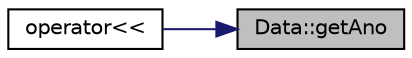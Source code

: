 digraph "Data::getAno"
{
 // LATEX_PDF_SIZE
  edge [fontname="Helvetica",fontsize="10",labelfontname="Helvetica",labelfontsize="10"];
  node [fontname="Helvetica",fontsize="10",shape=record];
  rankdir="RL";
  Node1 [label="Data::getAno",height=0.2,width=0.4,color="black", fillcolor="grey75", style="filled", fontcolor="black",tooltip="Retorna o ano da Data."];
  Node1 -> Node2 [dir="back",color="midnightblue",fontsize="10",style="solid",fontname="Helvetica"];
  Node2 [label="operator\<\<",height=0.2,width=0.4,color="black", fillcolor="white", style="filled",URL="$_records_8cpp.html#af42bbf24045fe445ad40d35e4807a172",tooltip=" "];
}

